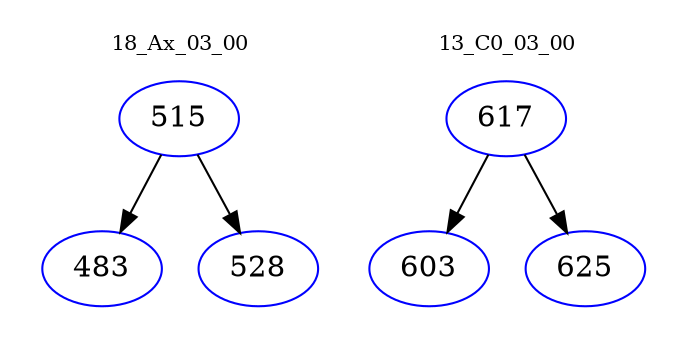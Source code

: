 digraph{
subgraph cluster_0 {
color = white
label = "18_Ax_03_00";
fontsize=10;
T0_515 [label="515", color="blue"]
T0_515 -> T0_483 [color="black"]
T0_483 [label="483", color="blue"]
T0_515 -> T0_528 [color="black"]
T0_528 [label="528", color="blue"]
}
subgraph cluster_1 {
color = white
label = "13_C0_03_00";
fontsize=10;
T1_617 [label="617", color="blue"]
T1_617 -> T1_603 [color="black"]
T1_603 [label="603", color="blue"]
T1_617 -> T1_625 [color="black"]
T1_625 [label="625", color="blue"]
}
}
